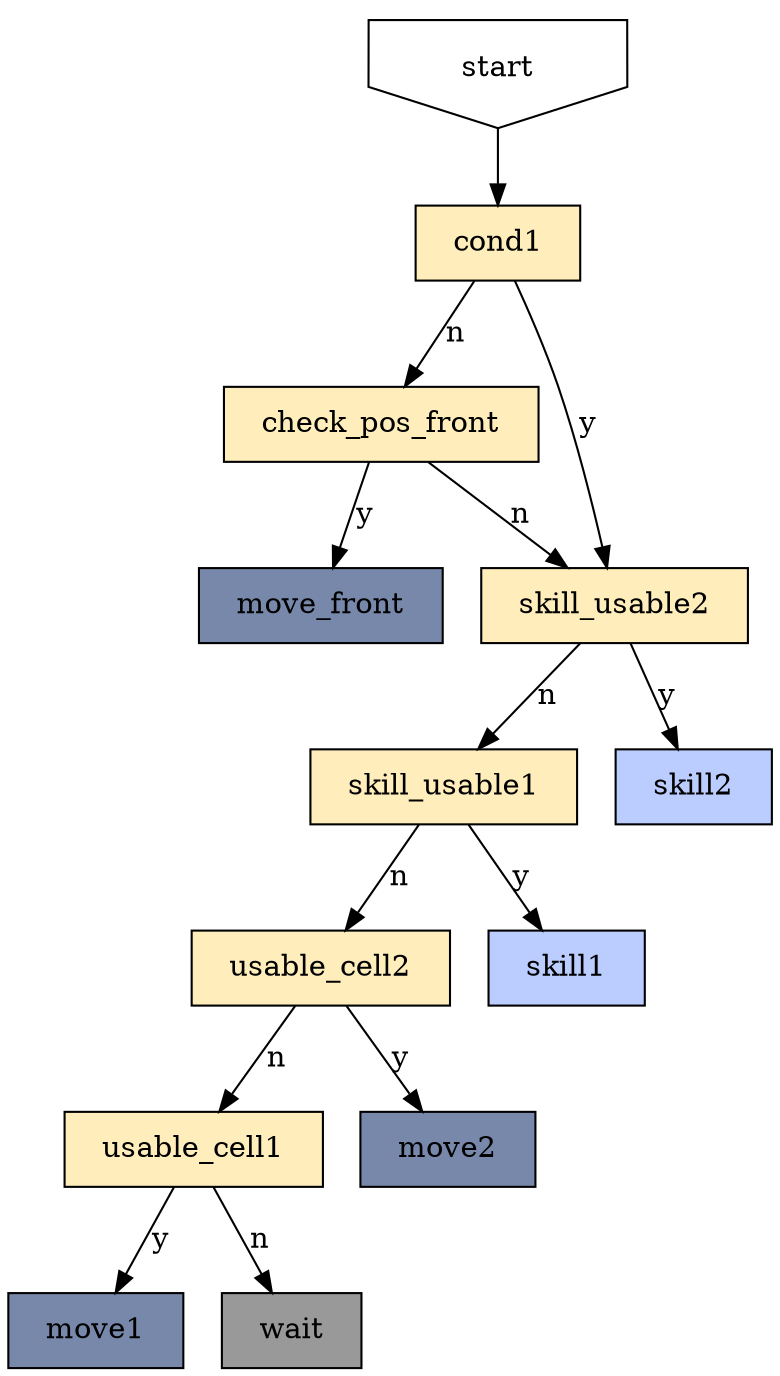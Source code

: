 digraph {
	fixedsize=true;
	concentrate=true;
	node [shape=rect margin="0.25,0.125"];
	start [shape=invhouse];

	node [style=filled fillcolor="#FFEEBB"]; # cond
	cond1 [tooltip="pos?pos=front"]; # is current position front?
	check_pos_front [tooltip="check?type=pos&pos=front&kind=movable"]; # is cell exists in front
	skill_usable1 [tooltip="check?type=skill&slot=1&kind=usable"]; # active 1 usable
	skill_usable2 [tooltip="check?type=skill&slot=2&kind=usable"]; # active 2 usable
	usable_cell1 [tooltip="check?type=skill&slot=1&kind=movable"]; # is cell exists that can use active 1
	usable_cell2 [tooltip="check?type=skill&slot=2&kind=movable"]; # is cell exists that can use active 2

	node [fillcolor="#BBCCFF"];
	skill1 [tooltip="skill?slot=1&target=near"]; # use active 1 to near
	skill2 [tooltip="skill?slot=2&target=near"]; # use active 2 to near

	node [fillcolor="#7788aa"];
	move_front [tooltip="move?pos=front"]; # move to front
	move1 [tooltip="move?slot=1"]; # move to cell that can use active 1
	move2 [tooltip="move?slot=2"]; # move to cell that can use active 2
	wait [tooltip="wait" fillcolor="#999999"]; # wait

	start -> cond1;
	cond1 -> skill_usable2 [label="y"];
	cond1 -> check_pos_front [label="n"];

	check_pos_front -> move_front [label="y"];
	check_pos_front -> skill_usable2 [label="n"];

	skill_usable2 -> skill2 [label="y"];
	skill_usable2 -> skill_usable1 [label="n"];

	skill_usable1 -> skill1 [label="y"];
	skill_usable1 -> usable_cell2 [label="n"];

	usable_cell2 -> move2 [label="y"];
	usable_cell2 -> usable_cell1 [label="n"];

	usable_cell1 -> move1 [label="y"];
	usable_cell1 -> wait [label="n"];
}